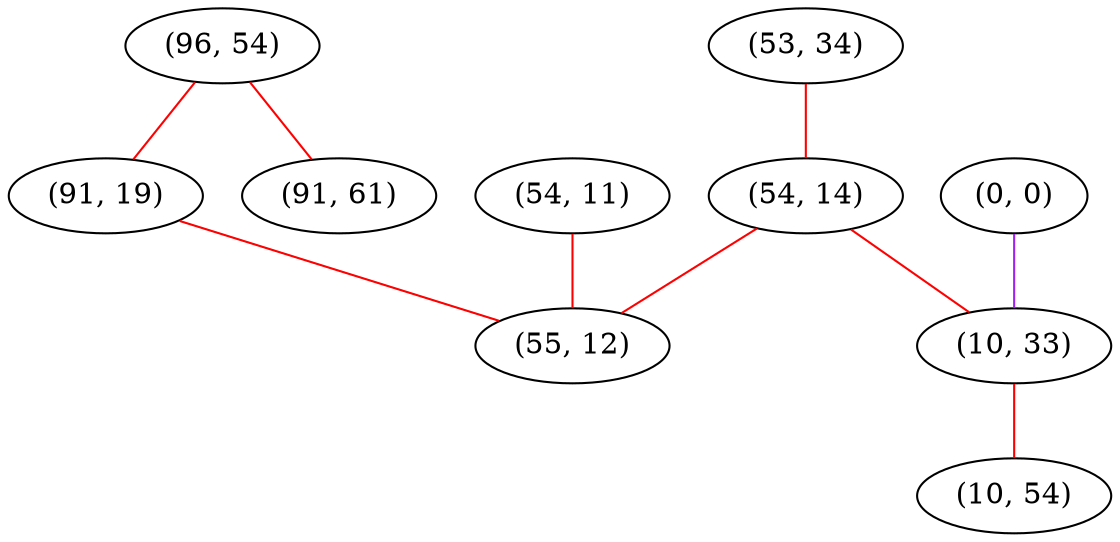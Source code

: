 graph "" {
"(96, 54)";
"(0, 0)";
"(53, 34)";
"(91, 19)";
"(54, 14)";
"(54, 11)";
"(10, 33)";
"(55, 12)";
"(10, 54)";
"(91, 61)";
"(96, 54)" -- "(91, 19)"  [color=red, key=0, weight=1];
"(96, 54)" -- "(91, 61)"  [color=red, key=0, weight=1];
"(0, 0)" -- "(10, 33)"  [color=purple, key=0, weight=4];
"(53, 34)" -- "(54, 14)"  [color=red, key=0, weight=1];
"(91, 19)" -- "(55, 12)"  [color=red, key=0, weight=1];
"(54, 14)" -- "(55, 12)"  [color=red, key=0, weight=1];
"(54, 14)" -- "(10, 33)"  [color=red, key=0, weight=1];
"(54, 11)" -- "(55, 12)"  [color=red, key=0, weight=1];
"(10, 33)" -- "(10, 54)"  [color=red, key=0, weight=1];
}
